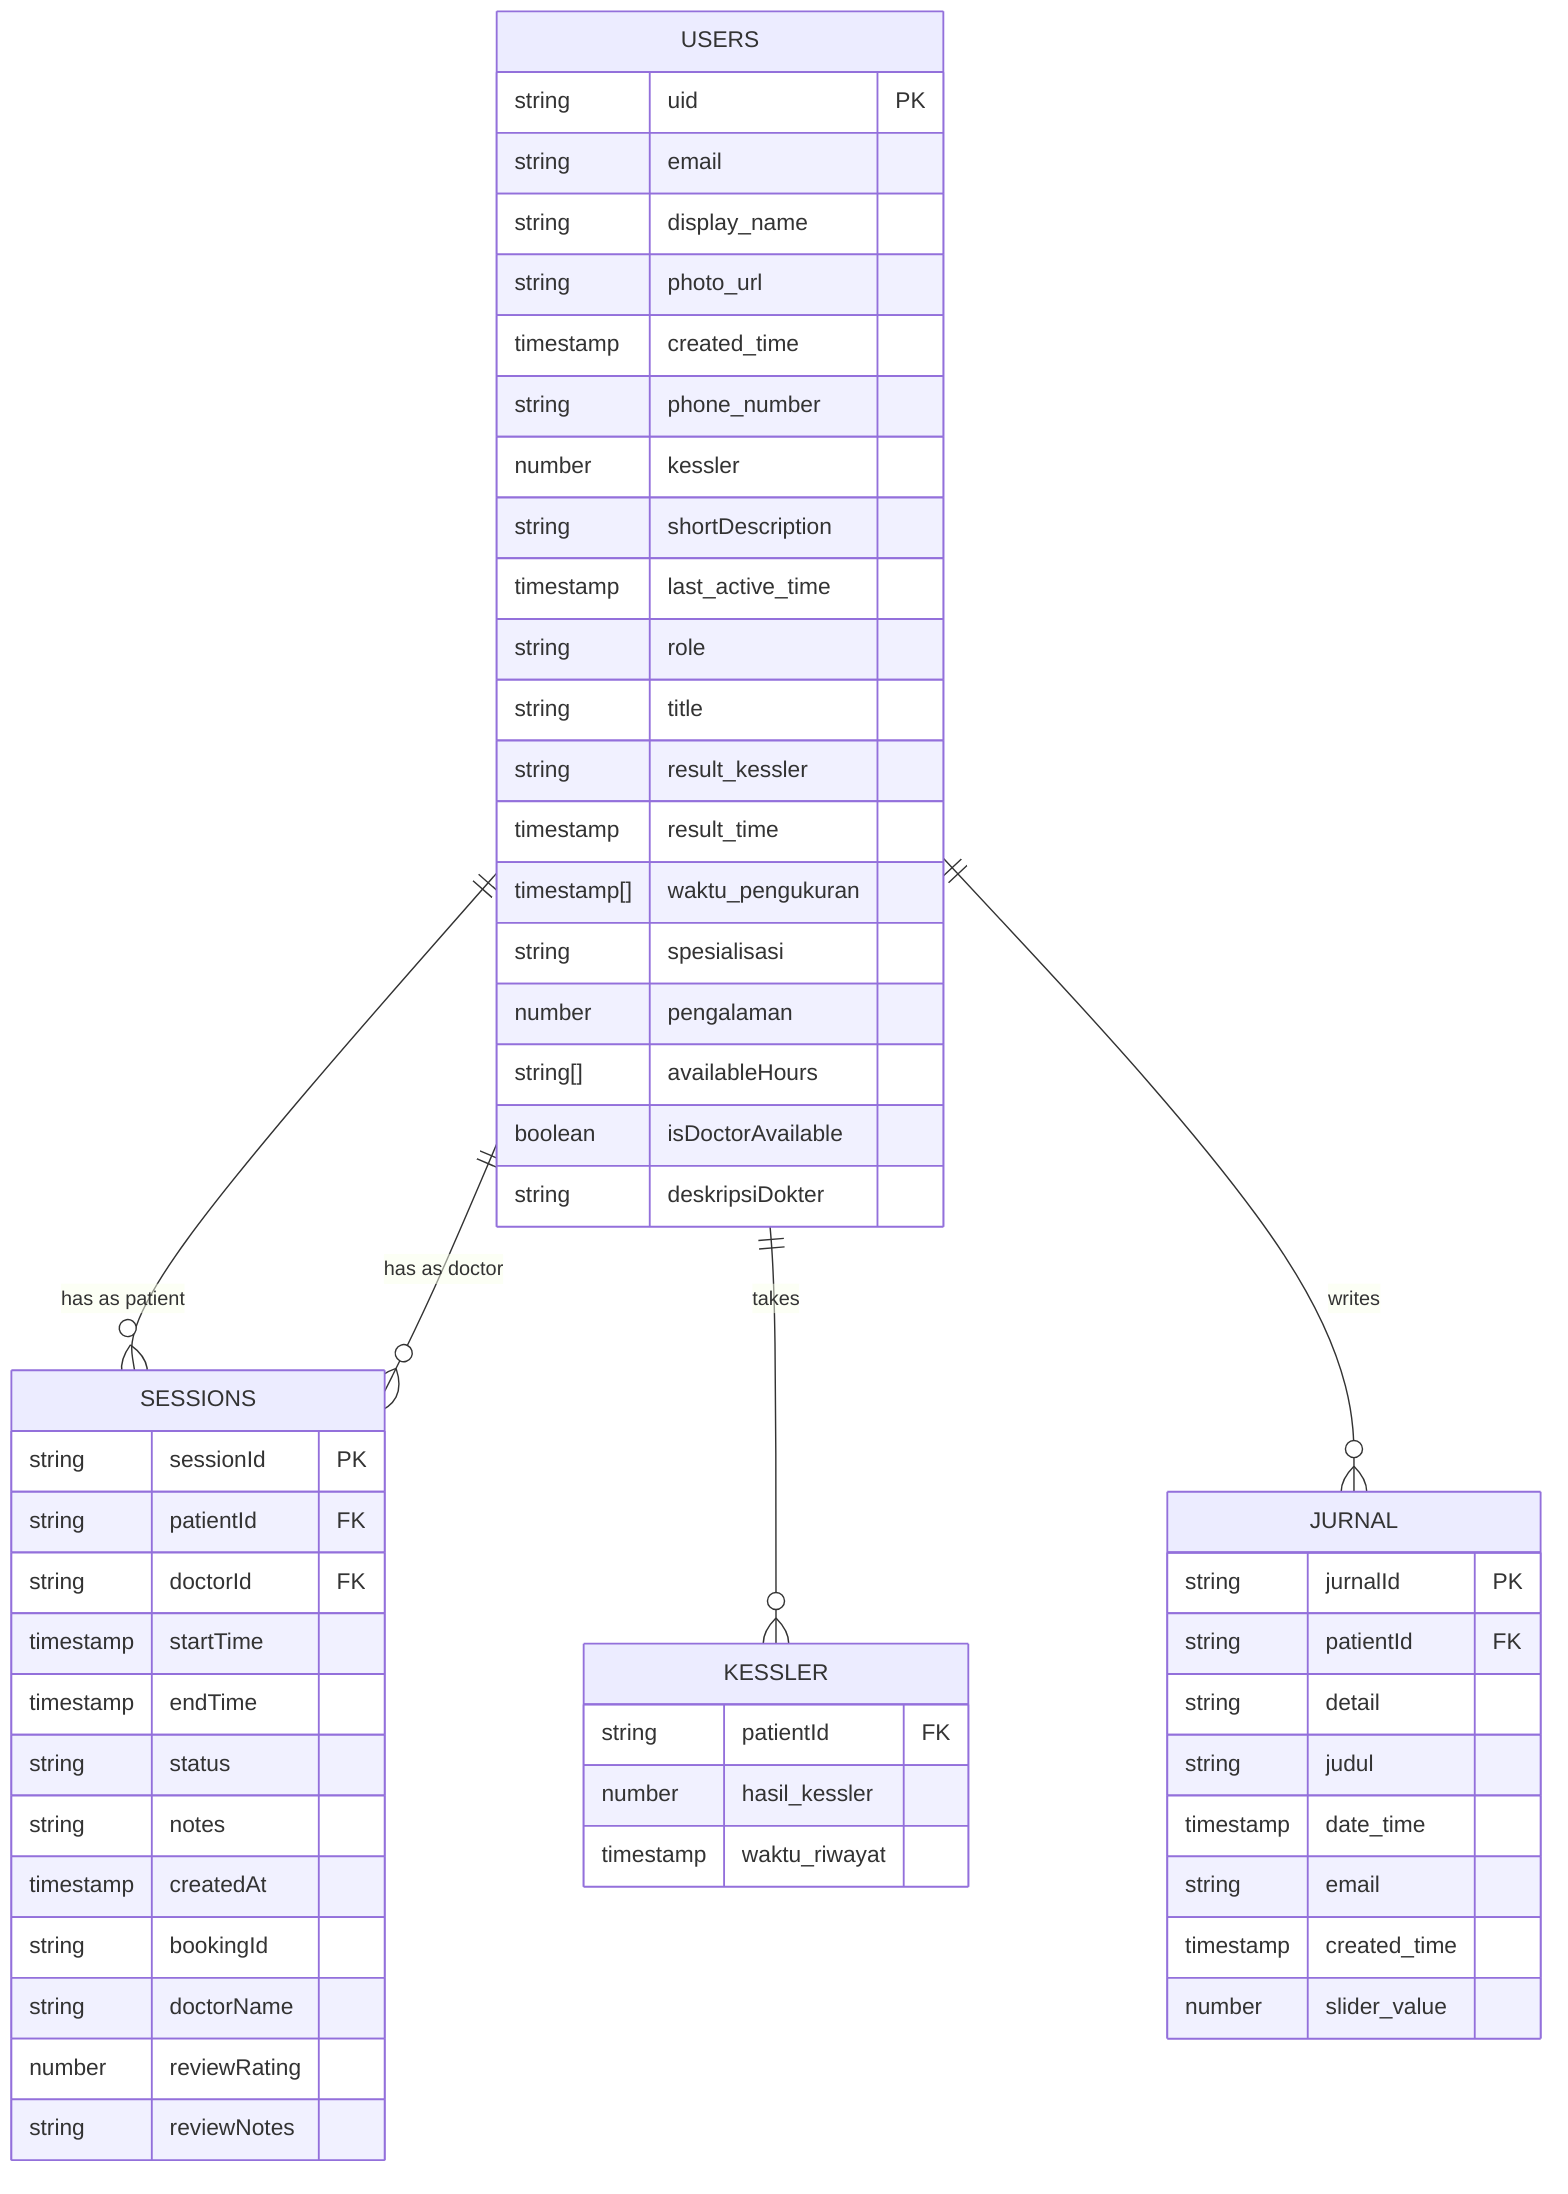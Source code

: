 erDiagram
    USERS {
        string uid PK
        string email
        string display_name
        string photo_url
        timestamp created_time
        string phone_number
        number kessler
        string shortDescription
        timestamp last_active_time
        string role
        string title
        string result_kessler
        timestamp result_time
        timestamp[] waktu_pengukuran
        string spesialisasi
        number pengalaman
        string[] availableHours
        boolean isDoctorAvailable
        string deskripsiDokter
    }

    SESSIONS {
        string sessionId PK
        string patientId FK
        string doctorId FK
        timestamp startTime
        timestamp endTime
        string status
        string notes
        timestamp createdAt
        string bookingId
        string doctorName
        number reviewRating
        string reviewNotes
    }

    KESSLER {
        string patientId FK
        number hasil_kessler
        timestamp waktu_riwayat
    }

    JURNAL {
        string jurnalId PK
        string patientId FK
        string detail
        string judul
        timestamp date_time
        string email
        timestamp created_time
        number slider_value
    }

    USERS ||--o{ SESSIONS : "has as patient"
    USERS ||--o{ SESSIONS : "has as doctor"
    USERS ||--o{ KESSLER : "takes"
    USERS ||--o{ JURNAL : "writes"